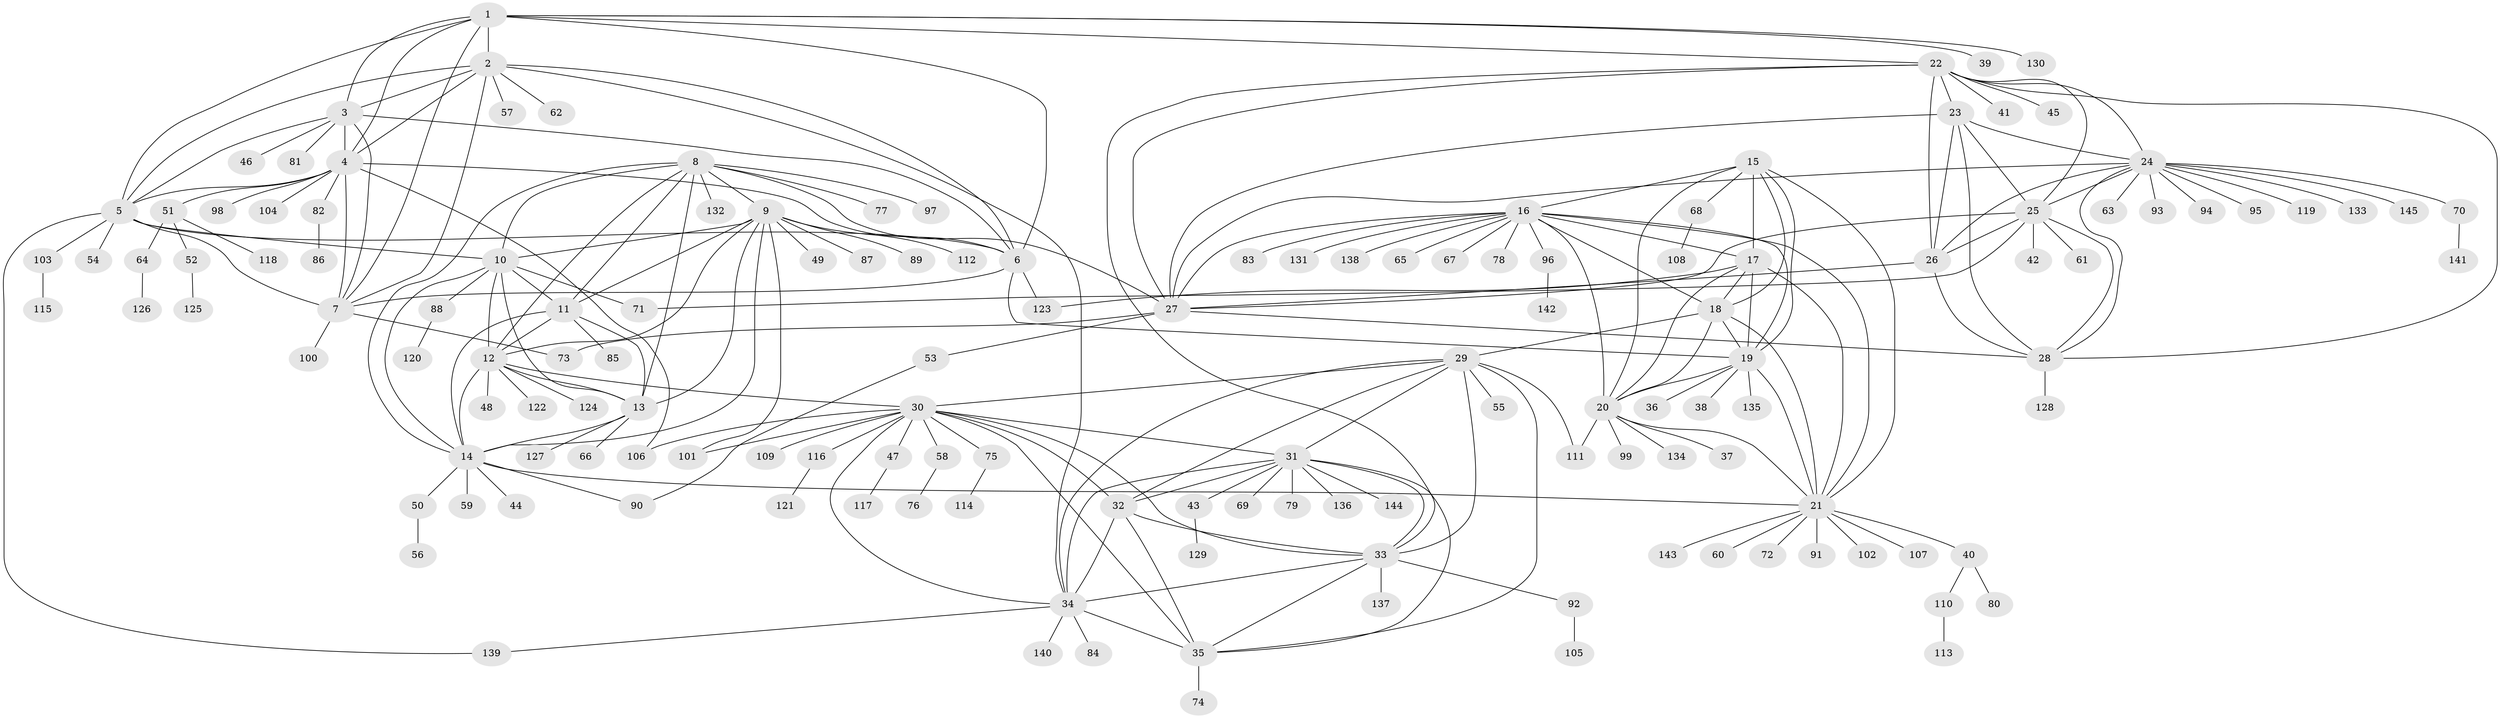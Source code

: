 // coarse degree distribution, {8: 0.03508771929824561, 11: 0.008771929824561403, 4: 0.017543859649122806, 9: 0.043859649122807015, 12: 0.03508771929824561, 5: 0.017543859649122806, 6: 0.017543859649122806, 7: 0.03508771929824561, 13: 0.008771929824561403, 1: 0.6666666666666666, 3: 0.008771929824561403, 2: 0.10526315789473684}
// Generated by graph-tools (version 1.1) at 2025/42/03/06/25 10:42:15]
// undirected, 145 vertices, 233 edges
graph export_dot {
graph [start="1"]
  node [color=gray90,style=filled];
  1;
  2;
  3;
  4;
  5;
  6;
  7;
  8;
  9;
  10;
  11;
  12;
  13;
  14;
  15;
  16;
  17;
  18;
  19;
  20;
  21;
  22;
  23;
  24;
  25;
  26;
  27;
  28;
  29;
  30;
  31;
  32;
  33;
  34;
  35;
  36;
  37;
  38;
  39;
  40;
  41;
  42;
  43;
  44;
  45;
  46;
  47;
  48;
  49;
  50;
  51;
  52;
  53;
  54;
  55;
  56;
  57;
  58;
  59;
  60;
  61;
  62;
  63;
  64;
  65;
  66;
  67;
  68;
  69;
  70;
  71;
  72;
  73;
  74;
  75;
  76;
  77;
  78;
  79;
  80;
  81;
  82;
  83;
  84;
  85;
  86;
  87;
  88;
  89;
  90;
  91;
  92;
  93;
  94;
  95;
  96;
  97;
  98;
  99;
  100;
  101;
  102;
  103;
  104;
  105;
  106;
  107;
  108;
  109;
  110;
  111;
  112;
  113;
  114;
  115;
  116;
  117;
  118;
  119;
  120;
  121;
  122;
  123;
  124;
  125;
  126;
  127;
  128;
  129;
  130;
  131;
  132;
  133;
  134;
  135;
  136;
  137;
  138;
  139;
  140;
  141;
  142;
  143;
  144;
  145;
  1 -- 2;
  1 -- 3;
  1 -- 4;
  1 -- 5;
  1 -- 6;
  1 -- 7;
  1 -- 22;
  1 -- 39;
  1 -- 130;
  2 -- 3;
  2 -- 4;
  2 -- 5;
  2 -- 6;
  2 -- 7;
  2 -- 34;
  2 -- 57;
  2 -- 62;
  3 -- 4;
  3 -- 5;
  3 -- 6;
  3 -- 7;
  3 -- 46;
  3 -- 81;
  4 -- 5;
  4 -- 6;
  4 -- 7;
  4 -- 51;
  4 -- 82;
  4 -- 98;
  4 -- 104;
  4 -- 106;
  5 -- 6;
  5 -- 7;
  5 -- 10;
  5 -- 54;
  5 -- 103;
  5 -- 139;
  6 -- 7;
  6 -- 19;
  6 -- 123;
  7 -- 73;
  7 -- 100;
  8 -- 9;
  8 -- 10;
  8 -- 11;
  8 -- 12;
  8 -- 13;
  8 -- 14;
  8 -- 27;
  8 -- 77;
  8 -- 97;
  8 -- 132;
  9 -- 10;
  9 -- 11;
  9 -- 12;
  9 -- 13;
  9 -- 14;
  9 -- 49;
  9 -- 87;
  9 -- 89;
  9 -- 101;
  9 -- 112;
  10 -- 11;
  10 -- 12;
  10 -- 13;
  10 -- 14;
  10 -- 71;
  10 -- 88;
  11 -- 12;
  11 -- 13;
  11 -- 14;
  11 -- 85;
  12 -- 13;
  12 -- 14;
  12 -- 30;
  12 -- 48;
  12 -- 122;
  12 -- 124;
  13 -- 14;
  13 -- 66;
  13 -- 127;
  14 -- 21;
  14 -- 44;
  14 -- 50;
  14 -- 59;
  14 -- 90;
  15 -- 16;
  15 -- 17;
  15 -- 18;
  15 -- 19;
  15 -- 20;
  15 -- 21;
  15 -- 68;
  16 -- 17;
  16 -- 18;
  16 -- 19;
  16 -- 20;
  16 -- 21;
  16 -- 27;
  16 -- 65;
  16 -- 67;
  16 -- 78;
  16 -- 83;
  16 -- 96;
  16 -- 131;
  16 -- 138;
  17 -- 18;
  17 -- 19;
  17 -- 20;
  17 -- 21;
  17 -- 123;
  18 -- 19;
  18 -- 20;
  18 -- 21;
  18 -- 29;
  19 -- 20;
  19 -- 21;
  19 -- 36;
  19 -- 38;
  19 -- 135;
  20 -- 21;
  20 -- 37;
  20 -- 99;
  20 -- 111;
  20 -- 134;
  21 -- 40;
  21 -- 60;
  21 -- 72;
  21 -- 91;
  21 -- 102;
  21 -- 107;
  21 -- 143;
  22 -- 23;
  22 -- 24;
  22 -- 25;
  22 -- 26;
  22 -- 27;
  22 -- 28;
  22 -- 33;
  22 -- 41;
  22 -- 45;
  23 -- 24;
  23 -- 25;
  23 -- 26;
  23 -- 27;
  23 -- 28;
  24 -- 25;
  24 -- 26;
  24 -- 27;
  24 -- 28;
  24 -- 63;
  24 -- 70;
  24 -- 93;
  24 -- 94;
  24 -- 95;
  24 -- 119;
  24 -- 133;
  24 -- 145;
  25 -- 26;
  25 -- 27;
  25 -- 28;
  25 -- 42;
  25 -- 61;
  25 -- 71;
  26 -- 27;
  26 -- 28;
  27 -- 28;
  27 -- 53;
  27 -- 73;
  28 -- 128;
  29 -- 30;
  29 -- 31;
  29 -- 32;
  29 -- 33;
  29 -- 34;
  29 -- 35;
  29 -- 55;
  29 -- 111;
  30 -- 31;
  30 -- 32;
  30 -- 33;
  30 -- 34;
  30 -- 35;
  30 -- 47;
  30 -- 58;
  30 -- 75;
  30 -- 101;
  30 -- 106;
  30 -- 109;
  30 -- 116;
  31 -- 32;
  31 -- 33;
  31 -- 34;
  31 -- 35;
  31 -- 43;
  31 -- 69;
  31 -- 79;
  31 -- 136;
  31 -- 144;
  32 -- 33;
  32 -- 34;
  32 -- 35;
  33 -- 34;
  33 -- 35;
  33 -- 92;
  33 -- 137;
  34 -- 35;
  34 -- 84;
  34 -- 139;
  34 -- 140;
  35 -- 74;
  40 -- 80;
  40 -- 110;
  43 -- 129;
  47 -- 117;
  50 -- 56;
  51 -- 52;
  51 -- 64;
  51 -- 118;
  52 -- 125;
  53 -- 90;
  58 -- 76;
  64 -- 126;
  68 -- 108;
  70 -- 141;
  75 -- 114;
  82 -- 86;
  88 -- 120;
  92 -- 105;
  96 -- 142;
  103 -- 115;
  110 -- 113;
  116 -- 121;
}
